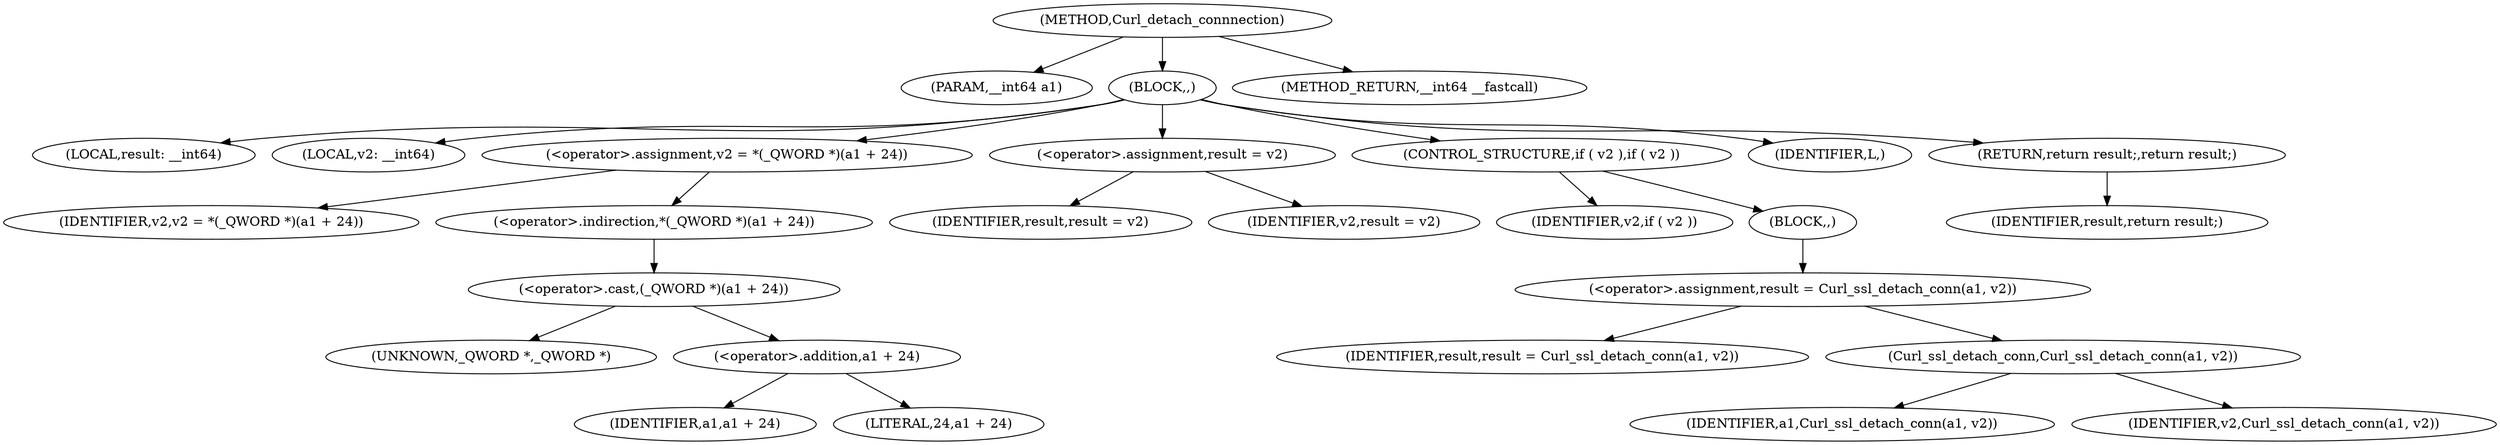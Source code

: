 digraph Curl_detach_connnection {  
"1000103" [label = "(METHOD,Curl_detach_connnection)" ]
"1000104" [label = "(PARAM,__int64 a1)" ]
"1000105" [label = "(BLOCK,,)" ]
"1000106" [label = "(LOCAL,result: __int64)" ]
"1000107" [label = "(LOCAL,v2: __int64)" ]
"1000108" [label = "(<operator>.assignment,v2 = *(_QWORD *)(a1 + 24))" ]
"1000109" [label = "(IDENTIFIER,v2,v2 = *(_QWORD *)(a1 + 24))" ]
"1000110" [label = "(<operator>.indirection,*(_QWORD *)(a1 + 24))" ]
"1000111" [label = "(<operator>.cast,(_QWORD *)(a1 + 24))" ]
"1000112" [label = "(UNKNOWN,_QWORD *,_QWORD *)" ]
"1000113" [label = "(<operator>.addition,a1 + 24)" ]
"1000114" [label = "(IDENTIFIER,a1,a1 + 24)" ]
"1000115" [label = "(LITERAL,24,a1 + 24)" ]
"1000116" [label = "(<operator>.assignment,result = v2)" ]
"1000117" [label = "(IDENTIFIER,result,result = v2)" ]
"1000118" [label = "(IDENTIFIER,v2,result = v2)" ]
"1000119" [label = "(CONTROL_STRUCTURE,if ( v2 ),if ( v2 ))" ]
"1000120" [label = "(IDENTIFIER,v2,if ( v2 ))" ]
"1000121" [label = "(BLOCK,,)" ]
"1000122" [label = "(<operator>.assignment,result = Curl_ssl_detach_conn(a1, v2))" ]
"1000123" [label = "(IDENTIFIER,result,result = Curl_ssl_detach_conn(a1, v2))" ]
"1000124" [label = "(Curl_ssl_detach_conn,Curl_ssl_detach_conn(a1, v2))" ]
"1000125" [label = "(IDENTIFIER,a1,Curl_ssl_detach_conn(a1, v2))" ]
"1000126" [label = "(IDENTIFIER,v2,Curl_ssl_detach_conn(a1, v2))" ]
"1000127" [label = "(IDENTIFIER,L,)" ]
"1000128" [label = "(RETURN,return result;,return result;)" ]
"1000129" [label = "(IDENTIFIER,result,return result;)" ]
"1000130" [label = "(METHOD_RETURN,__int64 __fastcall)" ]
  "1000103" -> "1000104" 
  "1000103" -> "1000105" 
  "1000103" -> "1000130" 
  "1000105" -> "1000106" 
  "1000105" -> "1000107" 
  "1000105" -> "1000108" 
  "1000105" -> "1000116" 
  "1000105" -> "1000119" 
  "1000105" -> "1000127" 
  "1000105" -> "1000128" 
  "1000108" -> "1000109" 
  "1000108" -> "1000110" 
  "1000110" -> "1000111" 
  "1000111" -> "1000112" 
  "1000111" -> "1000113" 
  "1000113" -> "1000114" 
  "1000113" -> "1000115" 
  "1000116" -> "1000117" 
  "1000116" -> "1000118" 
  "1000119" -> "1000120" 
  "1000119" -> "1000121" 
  "1000121" -> "1000122" 
  "1000122" -> "1000123" 
  "1000122" -> "1000124" 
  "1000124" -> "1000125" 
  "1000124" -> "1000126" 
  "1000128" -> "1000129" 
}
